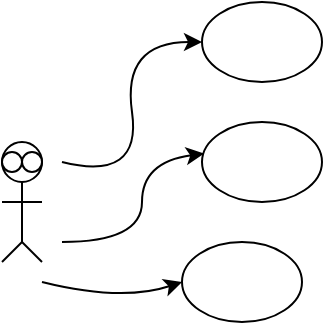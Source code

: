 <mxfile version="26.2.14">
  <diagram name="Página-1" id="k4ZO-fShTFFPsqJTz0-6">
    <mxGraphModel dx="553" dy="307" grid="1" gridSize="10" guides="1" tooltips="1" connect="1" arrows="1" fold="1" page="1" pageScale="1" pageWidth="827" pageHeight="1169" math="0" shadow="0">
      <root>
        <mxCell id="0" />
        <mxCell id="1" parent="0" />
        <mxCell id="R6kowNmDhTNg3zJHkeJj-1" value="" style="ellipse;whiteSpace=wrap;html=1;aspect=fixed;" vertex="1" parent="1">
          <mxGeometry x="70" y="110" width="20" height="20" as="geometry" />
        </mxCell>
        <mxCell id="R6kowNmDhTNg3zJHkeJj-2" value="" style="endArrow=none;html=1;rounded=0;entryX=0.5;entryY=1;entryDx=0;entryDy=0;" edge="1" parent="1" target="R6kowNmDhTNg3zJHkeJj-1">
          <mxGeometry width="50" height="50" relative="1" as="geometry">
            <mxPoint x="80" y="160" as="sourcePoint" />
            <mxPoint x="250" y="40" as="targetPoint" />
          </mxGeometry>
        </mxCell>
        <mxCell id="R6kowNmDhTNg3zJHkeJj-3" value="" style="endArrow=none;html=1;rounded=0;" edge="1" parent="1">
          <mxGeometry width="50" height="50" relative="1" as="geometry">
            <mxPoint x="80" y="140" as="sourcePoint" />
            <mxPoint x="70" y="140" as="targetPoint" />
          </mxGeometry>
        </mxCell>
        <mxCell id="R6kowNmDhTNg3zJHkeJj-4" value="" style="endArrow=none;html=1;rounded=0;" edge="1" parent="1">
          <mxGeometry width="50" height="50" relative="1" as="geometry">
            <mxPoint x="80" y="140" as="sourcePoint" />
            <mxPoint x="90" y="140" as="targetPoint" />
          </mxGeometry>
        </mxCell>
        <mxCell id="R6kowNmDhTNg3zJHkeJj-5" value="" style="endArrow=none;html=1;rounded=0;" edge="1" parent="1">
          <mxGeometry width="50" height="50" relative="1" as="geometry">
            <mxPoint x="80" y="160" as="sourcePoint" />
            <mxPoint x="70" y="170" as="targetPoint" />
          </mxGeometry>
        </mxCell>
        <mxCell id="R6kowNmDhTNg3zJHkeJj-6" value="" style="endArrow=none;html=1;rounded=0;" edge="1" parent="1">
          <mxGeometry width="50" height="50" relative="1" as="geometry">
            <mxPoint x="80" y="160" as="sourcePoint" />
            <mxPoint x="90" y="170" as="targetPoint" />
          </mxGeometry>
        </mxCell>
        <mxCell id="R6kowNmDhTNg3zJHkeJj-7" value="" style="ellipse;whiteSpace=wrap;html=1;" vertex="1" parent="1">
          <mxGeometry x="70" y="115" width="10" height="10" as="geometry" />
        </mxCell>
        <mxCell id="R6kowNmDhTNg3zJHkeJj-8" value="" style="ellipse;whiteSpace=wrap;html=1;" vertex="1" parent="1">
          <mxGeometry x="80" y="115" width="10" height="10" as="geometry" />
        </mxCell>
        <mxCell id="R6kowNmDhTNg3zJHkeJj-11" value="" style="curved=1;endArrow=classic;html=1;rounded=0;" edge="1" parent="1">
          <mxGeometry width="50" height="50" relative="1" as="geometry">
            <mxPoint x="100" y="120" as="sourcePoint" />
            <mxPoint x="170" y="60" as="targetPoint" />
            <Array as="points">
              <mxPoint x="140" y="130" />
              <mxPoint x="130" y="60" />
            </Array>
          </mxGeometry>
        </mxCell>
        <mxCell id="R6kowNmDhTNg3zJHkeJj-12" value="" style="ellipse;whiteSpace=wrap;html=1;" vertex="1" parent="1">
          <mxGeometry x="170" y="40" width="60" height="40" as="geometry" />
        </mxCell>
        <mxCell id="R6kowNmDhTNg3zJHkeJj-13" value="" style="curved=1;endArrow=classic;html=1;rounded=0;entryX=0.017;entryY=0.395;entryDx=0;entryDy=0;entryPerimeter=0;" edge="1" parent="1" target="R6kowNmDhTNg3zJHkeJj-14">
          <mxGeometry width="50" height="50" relative="1" as="geometry">
            <mxPoint x="100" y="160" as="sourcePoint" />
            <mxPoint x="170" y="130" as="targetPoint" />
            <Array as="points">
              <mxPoint x="140" y="160" />
              <mxPoint x="140" y="120" />
            </Array>
          </mxGeometry>
        </mxCell>
        <mxCell id="R6kowNmDhTNg3zJHkeJj-14" value="" style="ellipse;whiteSpace=wrap;html=1;" vertex="1" parent="1">
          <mxGeometry x="170" y="100" width="60" height="40" as="geometry" />
        </mxCell>
        <mxCell id="R6kowNmDhTNg3zJHkeJj-15" value="" style="curved=1;endArrow=classic;html=1;rounded=0;" edge="1" parent="1">
          <mxGeometry width="50" height="50" relative="1" as="geometry">
            <mxPoint x="90" y="180" as="sourcePoint" />
            <mxPoint x="160" y="180" as="targetPoint" />
            <Array as="points">
              <mxPoint x="130" y="190" />
            </Array>
          </mxGeometry>
        </mxCell>
        <mxCell id="R6kowNmDhTNg3zJHkeJj-16" value="" style="ellipse;whiteSpace=wrap;html=1;" vertex="1" parent="1">
          <mxGeometry x="160" y="160" width="60" height="40" as="geometry" />
        </mxCell>
      </root>
    </mxGraphModel>
  </diagram>
</mxfile>
